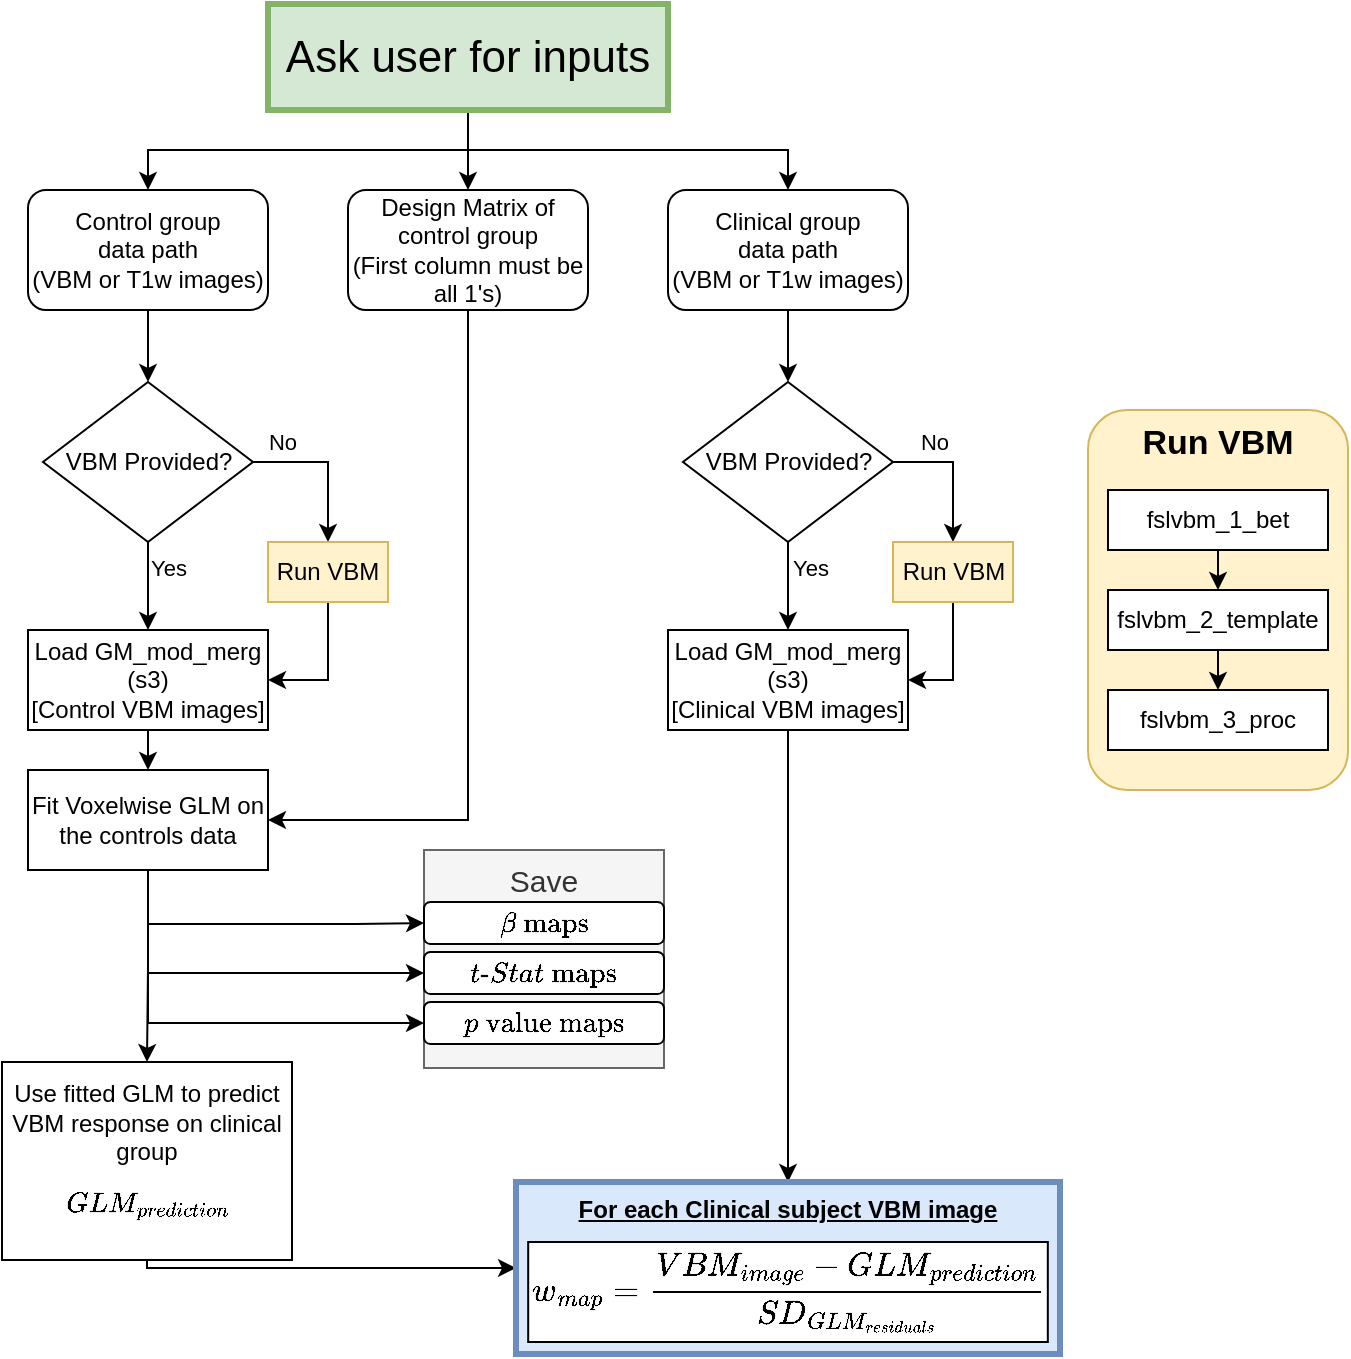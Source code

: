 <mxfile version="24.7.17">
  <diagram name="Page-1" id="9O0WCs2nOPyIhRcXitbe">
    <mxGraphModel dx="1195" dy="697" grid="0" gridSize="10" guides="1" tooltips="1" connect="1" arrows="1" fold="1" page="0" pageScale="1" pageWidth="827" pageHeight="1169" math="1" shadow="0">
      <root>
        <mxCell id="0" />
        <mxCell id="1" parent="0" />
        <mxCell id="2rKX7VF6ygdCV5GgH_vV-21" value="Save" style="rounded=0;whiteSpace=wrap;html=1;verticalAlign=top;fontSize=15;fillColor=#f5f5f5;fontColor=#333333;strokeColor=#666666;" vertex="1" parent="1">
          <mxGeometry x="318" y="630" width="120" height="109" as="geometry" />
        </mxCell>
        <mxCell id="lSvSTN2YTzCQWF_QsMw--22" style="edgeStyle=orthogonalEdgeStyle;rounded=0;orthogonalLoop=1;jettySize=auto;html=1;exitX=1;exitY=0.5;exitDx=0;exitDy=0;entryX=0.5;entryY=0;entryDx=0;entryDy=0;" parent="1" source="lSvSTN2YTzCQWF_QsMw--2" target="lSvSTN2YTzCQWF_QsMw--33" edge="1">
          <mxGeometry relative="1" as="geometry">
            <mxPoint x="331.67" y="446" as="targetPoint" />
            <Array as="points">
              <mxPoint x="270" y="436" />
            </Array>
          </mxGeometry>
        </mxCell>
        <mxCell id="lSvSTN2YTzCQWF_QsMw--23" value="No" style="edgeLabel;html=1;align=center;verticalAlign=middle;resizable=0;points=[];" parent="lSvSTN2YTzCQWF_QsMw--22" vertex="1" connectable="0">
          <mxGeometry x="-0.569" relative="1" as="geometry">
            <mxPoint x="-2" y="-10" as="offset" />
          </mxGeometry>
        </mxCell>
        <mxCell id="lSvSTN2YTzCQWF_QsMw--25" style="edgeStyle=orthogonalEdgeStyle;rounded=0;orthogonalLoop=1;jettySize=auto;html=1;exitX=0.5;exitY=1;exitDx=0;exitDy=0;entryX=0.5;entryY=0;entryDx=0;entryDy=0;" parent="1" source="lSvSTN2YTzCQWF_QsMw--2" target="lSvSTN2YTzCQWF_QsMw--24" edge="1">
          <mxGeometry relative="1" as="geometry" />
        </mxCell>
        <mxCell id="lSvSTN2YTzCQWF_QsMw--27" value="Yes" style="edgeLabel;html=1;align=center;verticalAlign=middle;resizable=0;points=[];" parent="lSvSTN2YTzCQWF_QsMw--25" vertex="1" connectable="0">
          <mxGeometry x="-0.154" y="-1" relative="1" as="geometry">
            <mxPoint x="11" y="-6" as="offset" />
          </mxGeometry>
        </mxCell>
        <mxCell id="lSvSTN2YTzCQWF_QsMw--2" value="VBM Provided?" style="rhombus;whiteSpace=wrap;html=1;" parent="1" vertex="1">
          <mxGeometry x="127.5" y="396" width="105" height="80" as="geometry" />
        </mxCell>
        <mxCell id="lSvSTN2YTzCQWF_QsMw--9" style="edgeStyle=orthogonalEdgeStyle;rounded=0;orthogonalLoop=1;jettySize=auto;html=1;exitX=0.5;exitY=1;exitDx=0;exitDy=0;entryX=0.5;entryY=0;entryDx=0;entryDy=0;" parent="1" source="lSvSTN2YTzCQWF_QsMw--3" target="lSvSTN2YTzCQWF_QsMw--6" edge="1">
          <mxGeometry relative="1" as="geometry" />
        </mxCell>
        <mxCell id="lSvSTN2YTzCQWF_QsMw--10" style="edgeStyle=orthogonalEdgeStyle;rounded=0;orthogonalLoop=1;jettySize=auto;html=1;exitX=0.5;exitY=1;exitDx=0;exitDy=0;entryX=0.5;entryY=0;entryDx=0;entryDy=0;" parent="1" source="lSvSTN2YTzCQWF_QsMw--3" target="lSvSTN2YTzCQWF_QsMw--7" edge="1">
          <mxGeometry relative="1" as="geometry" />
        </mxCell>
        <mxCell id="lSvSTN2YTzCQWF_QsMw--56" style="edgeStyle=orthogonalEdgeStyle;rounded=0;orthogonalLoop=1;jettySize=auto;html=1;exitX=0.5;exitY=1;exitDx=0;exitDy=0;entryX=0.5;entryY=0;entryDx=0;entryDy=0;" parent="1" source="lSvSTN2YTzCQWF_QsMw--3" target="lSvSTN2YTzCQWF_QsMw--55" edge="1">
          <mxGeometry relative="1" as="geometry" />
        </mxCell>
        <mxCell id="lSvSTN2YTzCQWF_QsMw--3" value="&lt;div style=&quot;font-size: 22px;&quot;&gt;Ask user for inputs&lt;/div&gt;" style="rounded=0;whiteSpace=wrap;html=1;align=center;fontSize=22;fillColor=#d5e8d4;strokeColor=#82b366;strokeWidth=3;" parent="1" vertex="1">
          <mxGeometry x="240" y="207" width="200" height="53" as="geometry" />
        </mxCell>
        <mxCell id="lSvSTN2YTzCQWF_QsMw--12" style="edgeStyle=orthogonalEdgeStyle;rounded=0;orthogonalLoop=1;jettySize=auto;html=1;exitX=0.5;exitY=1;exitDx=0;exitDy=0;entryX=0.5;entryY=0;entryDx=0;entryDy=0;" parent="1" source="lSvSTN2YTzCQWF_QsMw--6" target="lSvSTN2YTzCQWF_QsMw--2" edge="1">
          <mxGeometry relative="1" as="geometry" />
        </mxCell>
        <mxCell id="lSvSTN2YTzCQWF_QsMw--6" value="Control group&lt;div&gt;data path&lt;/div&gt;&lt;div&gt;(VBM or T1w images)&lt;/div&gt;" style="rounded=1;whiteSpace=wrap;html=1;" parent="1" vertex="1">
          <mxGeometry x="120.0" y="300" width="120" height="60" as="geometry" />
        </mxCell>
        <mxCell id="lSvSTN2YTzCQWF_QsMw--16" style="edgeStyle=orthogonalEdgeStyle;rounded=0;orthogonalLoop=1;jettySize=auto;html=1;exitX=0.5;exitY=1;exitDx=0;exitDy=0;entryX=0.5;entryY=0;entryDx=0;entryDy=0;" parent="1" source="lSvSTN2YTzCQWF_QsMw--7" target="lSvSTN2YTzCQWF_QsMw--15" edge="1">
          <mxGeometry relative="1" as="geometry" />
        </mxCell>
        <mxCell id="lSvSTN2YTzCQWF_QsMw--7" value="Clinical group&lt;div&gt;data path&lt;/div&gt;&lt;div&gt;(VBM or T1w images)&lt;/div&gt;" style="rounded=1;whiteSpace=wrap;html=1;" parent="1" vertex="1">
          <mxGeometry x="440" y="300" width="120" height="60" as="geometry" />
        </mxCell>
        <mxCell id="lSvSTN2YTzCQWF_QsMw--38" style="edgeStyle=orthogonalEdgeStyle;rounded=0;orthogonalLoop=1;jettySize=auto;html=1;exitX=1;exitY=0.5;exitDx=0;exitDy=0;entryX=0.5;entryY=0;entryDx=0;entryDy=0;" parent="1" source="lSvSTN2YTzCQWF_QsMw--15" target="lSvSTN2YTzCQWF_QsMw--37" edge="1">
          <mxGeometry relative="1" as="geometry" />
        </mxCell>
        <mxCell id="lSvSTN2YTzCQWF_QsMw--45" value="No" style="edgeLabel;html=1;align=center;verticalAlign=middle;resizable=0;points=[];" parent="lSvSTN2YTzCQWF_QsMw--38" vertex="1" connectable="0">
          <mxGeometry x="-0.382" y="1" relative="1" as="geometry">
            <mxPoint x="-1" y="-9" as="offset" />
          </mxGeometry>
        </mxCell>
        <mxCell id="lSvSTN2YTzCQWF_QsMw--44" style="edgeStyle=orthogonalEdgeStyle;rounded=0;orthogonalLoop=1;jettySize=auto;html=1;exitX=0.5;exitY=1;exitDx=0;exitDy=0;entryX=0.5;entryY=0;entryDx=0;entryDy=0;" parent="1" source="lSvSTN2YTzCQWF_QsMw--15" target="lSvSTN2YTzCQWF_QsMw--42" edge="1">
          <mxGeometry relative="1" as="geometry" />
        </mxCell>
        <mxCell id="lSvSTN2YTzCQWF_QsMw--46" value="Yes" style="edgeLabel;html=1;align=center;verticalAlign=middle;resizable=0;points=[];" parent="lSvSTN2YTzCQWF_QsMw--44" vertex="1" connectable="0">
          <mxGeometry x="-0.154" relative="1" as="geometry">
            <mxPoint x="11" y="-6" as="offset" />
          </mxGeometry>
        </mxCell>
        <mxCell id="lSvSTN2YTzCQWF_QsMw--15" value="VBM Provided?" style="rhombus;whiteSpace=wrap;html=1;" parent="1" vertex="1">
          <mxGeometry x="447.5" y="396" width="105" height="80" as="geometry" />
        </mxCell>
        <mxCell id="lSvSTN2YTzCQWF_QsMw--39" style="edgeStyle=orthogonalEdgeStyle;rounded=0;orthogonalLoop=1;jettySize=auto;html=1;exitX=0.5;exitY=1;exitDx=0;exitDy=0;entryX=0.5;entryY=0;entryDx=0;entryDy=0;" parent="1" source="lSvSTN2YTzCQWF_QsMw--24" target="lSvSTN2YTzCQWF_QsMw--35" edge="1">
          <mxGeometry relative="1" as="geometry" />
        </mxCell>
        <mxCell id="lSvSTN2YTzCQWF_QsMw--24" value="Load GM_mod_merg&lt;div&gt;(s3)&lt;/div&gt;&lt;div&gt;[Control VBM images]&lt;/div&gt;" style="rounded=0;whiteSpace=wrap;html=1;" parent="1" vertex="1">
          <mxGeometry x="120.0" y="520" width="120" height="50" as="geometry" />
        </mxCell>
        <mxCell id="lSvSTN2YTzCQWF_QsMw--34" style="edgeStyle=orthogonalEdgeStyle;rounded=0;orthogonalLoop=1;jettySize=auto;html=1;exitX=0.5;exitY=1;exitDx=0;exitDy=0;entryX=1;entryY=0.5;entryDx=0;entryDy=0;" parent="1" source="lSvSTN2YTzCQWF_QsMw--33" target="lSvSTN2YTzCQWF_QsMw--24" edge="1">
          <mxGeometry relative="1" as="geometry">
            <Array as="points">
              <mxPoint x="270" y="545" />
            </Array>
          </mxGeometry>
        </mxCell>
        <mxCell id="lSvSTN2YTzCQWF_QsMw--33" value="Run VBM" style="rounded=0;whiteSpace=wrap;html=1;fillColor=#fff2cc;strokeColor=#d6b656;" parent="1" vertex="1">
          <mxGeometry x="240" y="476" width="60" height="30" as="geometry" />
        </mxCell>
        <mxCell id="lSvSTN2YTzCQWF_QsMw--41" style="edgeStyle=orthogonalEdgeStyle;rounded=0;orthogonalLoop=1;jettySize=auto;html=1;exitX=0.5;exitY=1;exitDx=0;exitDy=0;entryX=0.5;entryY=0;entryDx=0;entryDy=0;" parent="1" source="lSvSTN2YTzCQWF_QsMw--35" target="lSvSTN2YTzCQWF_QsMw--40" edge="1">
          <mxGeometry relative="1" as="geometry" />
        </mxCell>
        <mxCell id="2rKX7VF6ygdCV5GgH_vV-18" style="edgeStyle=orthogonalEdgeStyle;rounded=0;orthogonalLoop=1;jettySize=auto;html=1;exitX=0.5;exitY=1;exitDx=0;exitDy=0;entryX=0;entryY=0.5;entryDx=0;entryDy=0;" edge="1" parent="1" source="lSvSTN2YTzCQWF_QsMw--35" target="2rKX7VF6ygdCV5GgH_vV-15">
          <mxGeometry relative="1" as="geometry">
            <Array as="points">
              <mxPoint x="180" y="667" />
              <mxPoint x="284" y="667" />
            </Array>
          </mxGeometry>
        </mxCell>
        <mxCell id="2rKX7VF6ygdCV5GgH_vV-19" style="edgeStyle=orthogonalEdgeStyle;rounded=0;orthogonalLoop=1;jettySize=auto;html=1;exitX=0.5;exitY=1;exitDx=0;exitDy=0;entryX=0;entryY=0.5;entryDx=0;entryDy=0;" edge="1" parent="1" source="lSvSTN2YTzCQWF_QsMw--35" target="2rKX7VF6ygdCV5GgH_vV-16">
          <mxGeometry relative="1" as="geometry" />
        </mxCell>
        <mxCell id="2rKX7VF6ygdCV5GgH_vV-20" style="edgeStyle=orthogonalEdgeStyle;rounded=0;orthogonalLoop=1;jettySize=auto;html=1;exitX=0.5;exitY=1;exitDx=0;exitDy=0;entryX=0;entryY=0.5;entryDx=0;entryDy=0;" edge="1" parent="1" source="lSvSTN2YTzCQWF_QsMw--35" target="2rKX7VF6ygdCV5GgH_vV-17">
          <mxGeometry relative="1" as="geometry" />
        </mxCell>
        <mxCell id="lSvSTN2YTzCQWF_QsMw--35" value="Fit Voxelwise GLM on the controls data" style="rounded=0;whiteSpace=wrap;html=1;" parent="1" vertex="1">
          <mxGeometry x="120.0" y="590" width="120" height="50" as="geometry" />
        </mxCell>
        <mxCell id="lSvSTN2YTzCQWF_QsMw--43" style="edgeStyle=orthogonalEdgeStyle;rounded=0;orthogonalLoop=1;jettySize=auto;html=1;exitX=0.5;exitY=1;exitDx=0;exitDy=0;entryX=1;entryY=0.5;entryDx=0;entryDy=0;" parent="1" source="lSvSTN2YTzCQWF_QsMw--37" target="lSvSTN2YTzCQWF_QsMw--42" edge="1">
          <mxGeometry relative="1" as="geometry" />
        </mxCell>
        <mxCell id="lSvSTN2YTzCQWF_QsMw--37" value="Run VBM" style="rounded=0;whiteSpace=wrap;html=1;fillColor=#fff2cc;strokeColor=#d6b656;" parent="1" vertex="1">
          <mxGeometry x="552.5" y="476" width="60" height="30" as="geometry" />
        </mxCell>
        <mxCell id="2rKX7VF6ygdCV5GgH_vV-22" style="edgeStyle=orthogonalEdgeStyle;rounded=0;orthogonalLoop=1;jettySize=auto;html=1;exitX=0.5;exitY=1;exitDx=0;exitDy=0;entryX=0;entryY=0.5;entryDx=0;entryDy=0;" edge="1" parent="1" source="lSvSTN2YTzCQWF_QsMw--40" target="2rKX7VF6ygdCV5GgH_vV-3">
          <mxGeometry relative="1" as="geometry">
            <Array as="points">
              <mxPoint x="180" y="839" />
            </Array>
          </mxGeometry>
        </mxCell>
        <mxCell id="lSvSTN2YTzCQWF_QsMw--40" value="Use fitted GLM to predict VBM response on clinical group $$GLM_{prediction}$$" style="rounded=0;whiteSpace=wrap;html=1;" parent="1" vertex="1">
          <mxGeometry x="107" y="736" width="145" height="99" as="geometry" />
        </mxCell>
        <mxCell id="2rKX7VF6ygdCV5GgH_vV-23" style="edgeStyle=orthogonalEdgeStyle;rounded=0;orthogonalLoop=1;jettySize=auto;html=1;exitX=0.5;exitY=1;exitDx=0;exitDy=0;entryX=0.5;entryY=0;entryDx=0;entryDy=0;" edge="1" parent="1" source="lSvSTN2YTzCQWF_QsMw--42" target="2rKX7VF6ygdCV5GgH_vV-3">
          <mxGeometry relative="1" as="geometry" />
        </mxCell>
        <mxCell id="lSvSTN2YTzCQWF_QsMw--42" value="Load GM_mod_merg&lt;div&gt;(s3)&lt;/div&gt;&lt;div&gt;[Clinical VBM images]&lt;/div&gt;" style="rounded=0;whiteSpace=wrap;html=1;" parent="1" vertex="1">
          <mxGeometry x="440" y="520" width="120" height="50" as="geometry" />
        </mxCell>
        <mxCell id="lSvSTN2YTzCQWF_QsMw--61" style="edgeStyle=orthogonalEdgeStyle;rounded=0;orthogonalLoop=1;jettySize=auto;html=1;exitX=0.5;exitY=1;exitDx=0;exitDy=0;entryX=1;entryY=0.5;entryDx=0;entryDy=0;" parent="1" source="lSvSTN2YTzCQWF_QsMw--55" target="lSvSTN2YTzCQWF_QsMw--35" edge="1">
          <mxGeometry relative="1" as="geometry" />
        </mxCell>
        <mxCell id="lSvSTN2YTzCQWF_QsMw--55" value="Design Matrix of control group&lt;div&gt;(First column must be all 1&#39;s)&lt;/div&gt;" style="rounded=1;whiteSpace=wrap;html=1;" parent="1" vertex="1">
          <mxGeometry x="280" y="300" width="120" height="60" as="geometry" />
        </mxCell>
        <mxCell id="lSvSTN2YTzCQWF_QsMw--60" value="" style="group" parent="1" vertex="1" connectable="0">
          <mxGeometry x="650" y="410" width="130" height="190" as="geometry" />
        </mxCell>
        <mxCell id="lSvSTN2YTzCQWF_QsMw--36" value="Run VBM" style="rounded=1;whiteSpace=wrap;html=1;fillColor=#fff2cc;strokeColor=#d6b656;verticalAlign=top;fontSize=17;fontStyle=1" parent="lSvSTN2YTzCQWF_QsMw--60" vertex="1">
          <mxGeometry width="130" height="190" as="geometry" />
        </mxCell>
        <mxCell id="lSvSTN2YTzCQWF_QsMw--58" style="edgeStyle=orthogonalEdgeStyle;rounded=0;orthogonalLoop=1;jettySize=auto;html=1;exitX=0.5;exitY=1;exitDx=0;exitDy=0;entryX=0.5;entryY=0;entryDx=0;entryDy=0;" parent="lSvSTN2YTzCQWF_QsMw--60" source="lSvSTN2YTzCQWF_QsMw--29" target="lSvSTN2YTzCQWF_QsMw--31" edge="1">
          <mxGeometry relative="1" as="geometry" />
        </mxCell>
        <mxCell id="lSvSTN2YTzCQWF_QsMw--29" value="fslvbm_1_bet" style="rounded=0;whiteSpace=wrap;html=1;" parent="lSvSTN2YTzCQWF_QsMw--60" vertex="1">
          <mxGeometry x="10" y="40" width="110" height="30" as="geometry" />
        </mxCell>
        <mxCell id="lSvSTN2YTzCQWF_QsMw--59" style="edgeStyle=orthogonalEdgeStyle;rounded=0;orthogonalLoop=1;jettySize=auto;html=1;exitX=0.5;exitY=1;exitDx=0;exitDy=0;entryX=0.5;entryY=0;entryDx=0;entryDy=0;" parent="lSvSTN2YTzCQWF_QsMw--60" source="lSvSTN2YTzCQWF_QsMw--31" target="lSvSTN2YTzCQWF_QsMw--32" edge="1">
          <mxGeometry relative="1" as="geometry" />
        </mxCell>
        <mxCell id="lSvSTN2YTzCQWF_QsMw--31" value="fslvbm_2_template" style="rounded=0;whiteSpace=wrap;html=1;" parent="lSvSTN2YTzCQWF_QsMw--60" vertex="1">
          <mxGeometry x="10" y="90" width="110" height="30" as="geometry" />
        </mxCell>
        <mxCell id="lSvSTN2YTzCQWF_QsMw--32" value="fslvbm_3_proc" style="rounded=0;whiteSpace=wrap;html=1;" parent="lSvSTN2YTzCQWF_QsMw--60" vertex="1">
          <mxGeometry x="10" y="140" width="110" height="30" as="geometry" />
        </mxCell>
        <mxCell id="2rKX7VF6ygdCV5GgH_vV-2" value="" style="group;fillColor=#dae8fc;strokeColor=#6c8ebf;" vertex="1" connectable="0" parent="1">
          <mxGeometry x="364" y="796" width="272" height="86" as="geometry" />
        </mxCell>
        <mxCell id="2rKX7VF6ygdCV5GgH_vV-3" value="For each Clinical subject VBM image" style="rounded=0;whiteSpace=wrap;html=1;horizontal=1;verticalAlign=top;fillColor=#dae8fc;strokeColor=#6c8ebf;fontStyle=5;strokeWidth=3;" vertex="1" parent="2rKX7VF6ygdCV5GgH_vV-2">
          <mxGeometry width="272" height="86" as="geometry" />
        </mxCell>
        <mxCell id="2rKX7VF6ygdCV5GgH_vV-4" value="$$w_{map} = \frac{VBM_{image} - GLM_{prediction}}{SD_{GLM_{residuals}}}$$" style="rounded=0;whiteSpace=wrap;html=1;fontSize=14;" vertex="1" parent="2rKX7VF6ygdCV5GgH_vV-2">
          <mxGeometry x="6.097" y="30" width="259.817" height="50" as="geometry" />
        </mxCell>
        <mxCell id="2rKX7VF6ygdCV5GgH_vV-15" value="$$\beta\text{ maps}$$" style="rounded=1;whiteSpace=wrap;html=1;" vertex="1" parent="1">
          <mxGeometry x="318" y="656" width="120" height="21" as="geometry" />
        </mxCell>
        <mxCell id="2rKX7VF6ygdCV5GgH_vV-16" value="$$t\text{-}Stat\text{ maps}$$" style="rounded=1;whiteSpace=wrap;html=1;" vertex="1" parent="1">
          <mxGeometry x="318" y="681" width="120" height="21" as="geometry" />
        </mxCell>
        <mxCell id="2rKX7VF6ygdCV5GgH_vV-17" value="$$p\text{ value maps}$$" style="rounded=1;whiteSpace=wrap;html=1;" vertex="1" parent="1">
          <mxGeometry x="318" y="706" width="120" height="21" as="geometry" />
        </mxCell>
      </root>
    </mxGraphModel>
  </diagram>
</mxfile>
